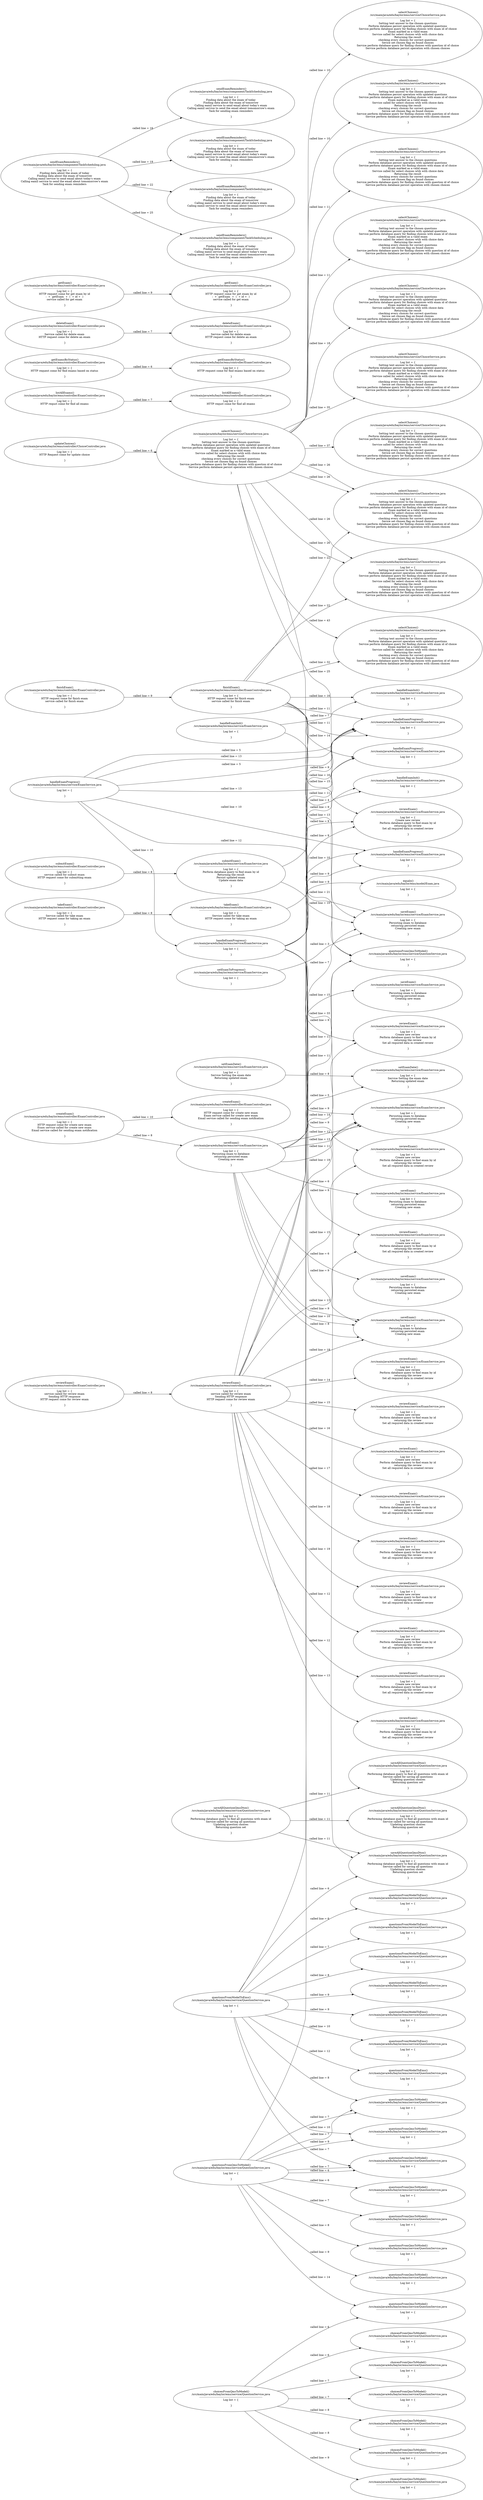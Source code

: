 digraph cil_rad {
rankdir = LR;
node [shape=oval];
  -1522508976 -> -1883702221[label =" called line = 6"];
  -1522508976 [ label = " updateChoices()
/src/main/java/edu/baylor/ems/controller/ChoiceController.java
 ---------------------------------------------------------------------------- 
 Log list = { 
HTTP Request come for update choice

 }" ];
-1883702221 [ label = " updateChoices()
/src/main/java/edu/baylor/ems/controller/ChoiceController.java
 ---------------------------------------------------------------------------- 
 Log list = { 
HTTP Request come for update choice

 }" ];
  -765435269 -> 313458668[label =" called line = 11"];
  -765435269 [ label = " finishExam()
/src/main/java/edu/baylor/ems/service/ExamService.java
 ---------------------------------------------------------------------------- 
 Log list = { 
Returning the result
Performing persist operation on updated exam
Updating the exam as correct
Perform database query to find exam by id
Updating the data of found exam
Setting exam status as done
Checking the validity of exam questions

 }" ];
313458668 [ label = " finishExam()
/src/main/java/edu/baylor/ems/service/ExamService.java
 ---------------------------------------------------------------------------- 
 Log list = { 
Returning the result
Performing persist operation on updated exam
Updating the exam as correct
Perform database query to find exam by id
Updating the data of found exam
Setting exam status as done
Checking the validity of exam questions

 }" ];
  -765435269 -> 313458668[label =" called line = 11"];
  -765435269 [ label = " finishExam()
/src/main/java/edu/baylor/ems/service/ExamService.java
 ---------------------------------------------------------------------------- 
 Log list = { 
Returning the result
Performing persist operation on updated exam
Updating the exam as correct
Perform database query to find exam by id
Updating the data of found exam
Setting exam status as done
Checking the validity of exam questions

 }" ];
313458668 [ label = " finishExam()
/src/main/java/edu/baylor/ems/service/ExamService.java
 ---------------------------------------------------------------------------- 
 Log list = { 
Returning the result
Performing persist operation on updated exam
Updating the exam as correct
Perform database query to find exam by id
Updating the data of found exam
Setting exam status as done
Checking the validity of exam questions

 }" ];
  -765435269 -> 112057022[label =" called line = 13"];
  -765435269 [ label = " finishExam()
/src/main/java/edu/baylor/ems/service/ExamService.java
 ---------------------------------------------------------------------------- 
 Log list = { 
Returning the result
Performing persist operation on updated exam
Updating the exam as correct
Perform database query to find exam by id
Updating the data of found exam
Setting exam status as done
Checking the validity of exam questions

 }" ];
112057022 [ label = " finishExam()
/src/main/java/edu/baylor/ems/service/ExamService.java
 ---------------------------------------------------------------------------- 
 Log list = { 
Returning the result
Performing persist operation on updated exam
Updating the exam as correct
Perform database query to find exam by id
Updating the data of found exam
Setting exam status as done
Checking the validity of exam questions

 }" ];
  -765435269 -> 2024423398[label =" called line = 14"];
  -765435269 [ label = " finishExam()
/src/main/java/edu/baylor/ems/service/ExamService.java
 ---------------------------------------------------------------------------- 
 Log list = { 
Returning the result
Performing persist operation on updated exam
Updating the exam as correct
Perform database query to find exam by id
Updating the data of found exam
Setting exam status as done
Checking the validity of exam questions

 }" ];
2024423398 [ label = " finishExam()
/src/main/java/edu/baylor/ems/service/ExamService.java
 ---------------------------------------------------------------------------- 
 Log list = { 
Returning the result
Performing persist operation on updated exam
Updating the exam as correct
Perform database query to find exam by id
Updating the data of found exam
Setting exam status as done
Checking the validity of exam questions

 }" ];
  -765435269 -> -1266120806[label =" called line = 15"];
  -765435269 [ label = " finishExam()
/src/main/java/edu/baylor/ems/service/ExamService.java
 ---------------------------------------------------------------------------- 
 Log list = { 
Returning the result
Performing persist operation on updated exam
Updating the exam as correct
Perform database query to find exam by id
Updating the data of found exam
Setting exam status as done
Checking the validity of exam questions

 }" ];
-1266120806 [ label = " finishExam()
/src/main/java/edu/baylor/ems/service/ExamService.java
 ---------------------------------------------------------------------------- 
 Log list = { 
Returning the result
Performing persist operation on updated exam
Updating the exam as correct
Perform database query to find exam by id
Updating the data of found exam
Setting exam status as done
Checking the validity of exam questions

 }" ];
  -765435269 -> -1146395165[label =" called line = 16"];
  -765435269 [ label = " finishExam()
/src/main/java/edu/baylor/ems/service/ExamService.java
 ---------------------------------------------------------------------------- 
 Log list = { 
Returning the result
Performing persist operation on updated exam
Updating the exam as correct
Perform database query to find exam by id
Updating the data of found exam
Setting exam status as done
Checking the validity of exam questions

 }" ];
-1146395165 [ label = " finishExam()
/src/main/java/edu/baylor/ems/service/ExamService.java
 ---------------------------------------------------------------------------- 
 Log list = { 
Returning the result
Performing persist operation on updated exam
Updating the exam as correct
Perform database query to find exam by id
Updating the data of found exam
Setting exam status as done
Checking the validity of exam questions

 }" ];
  -765435269 -> -1729524249[label =" called line = 22"];
  -765435269 [ label = " finishExam()
/src/main/java/edu/baylor/ems/service/ExamService.java
 ---------------------------------------------------------------------------- 
 Log list = { 
Returning the result
Performing persist operation on updated exam
Updating the exam as correct
Perform database query to find exam by id
Updating the data of found exam
Setting exam status as done
Checking the validity of exam questions

 }" ];
-1729524249 [ label = " finishExam()
/src/main/java/edu/baylor/ems/service/ExamService.java
 ---------------------------------------------------------------------------- 
 Log list = { 
Returning the result
Performing persist operation on updated exam
Updating the exam as correct
Perform database query to find exam by id
Updating the data of found exam
Setting exam status as done
Checking the validity of exam questions

 }" ];
  -765435269 -> 1543926999[label =" called line = 22"];
  -765435269 [ label = " finishExam()
/src/main/java/edu/baylor/ems/service/ExamService.java
 ---------------------------------------------------------------------------- 
 Log list = { 
Returning the result
Performing persist operation on updated exam
Updating the exam as correct
Perform database query to find exam by id
Updating the data of found exam
Setting exam status as done
Checking the validity of exam questions

 }" ];
1543926999 [ label = " finishExam()
/src/main/java/edu/baylor/ems/service/ExamService.java
 ---------------------------------------------------------------------------- 
 Log list = { 
Returning the result
Performing persist operation on updated exam
Updating the exam as correct
Perform database query to find exam by id
Updating the data of found exam
Setting exam status as done
Checking the validity of exam questions

 }" ];
  -765435269 -> -1648058276[label =" called line = 21"];
  -765435269 [ label = " finishExam()
/src/main/java/edu/baylor/ems/service/ExamService.java
 ---------------------------------------------------------------------------- 
 Log list = { 
Returning the result
Performing persist operation on updated exam
Updating the exam as correct
Perform database query to find exam by id
Updating the data of found exam
Setting exam status as done
Checking the validity of exam questions

 }" ];
-1648058276 [ label = " finishExam()
/src/main/java/edu/baylor/ems/service/ExamService.java
 ---------------------------------------------------------------------------- 
 Log list = { 
Returning the result
Performing persist operation on updated exam
Updating the exam as correct
Perform database query to find exam by id
Updating the data of found exam
Setting exam status as done
Checking the validity of exam questions

 }" ];
  -765435269 -> 39354690[label =" called line = 32"];
  -765435269 [ label = " finishExam()
/src/main/java/edu/baylor/ems/service/ExamService.java
 ---------------------------------------------------------------------------- 
 Log list = { 
Returning the result
Performing persist operation on updated exam
Updating the exam as correct
Perform database query to find exam by id
Updating the data of found exam
Setting exam status as done
Checking the validity of exam questions

 }" ];
39354690 [ label = " finishExam()
/src/main/java/edu/baylor/ems/service/ExamService.java
 ---------------------------------------------------------------------------- 
 Log list = { 
Returning the result
Performing persist operation on updated exam
Updating the exam as correct
Perform database query to find exam by id
Updating the data of found exam
Setting exam status as done
Checking the validity of exam questions

 }" ];
  -1282261070 -> 2059247168[label =" called line = 8"];
  -1282261070 [ label = " submitExam()
/src/main/java/edu/baylor/ems/controller/ExamController.java
 ---------------------------------------------------------------------------- 
 Log list = { 
service called for submit exam
HTTP request come for submitting exam

 }" ];
2059247168 [ label = " submitExam()
/src/main/java/edu/baylor/ems/controller/ExamController.java
 ---------------------------------------------------------------------------- 
 Log list = { 
service called for submit exam
HTTP request come for submitting exam

 }" ];
  -196491157 -> -568223020[label =" called line = 7"];
  -196491157 [ label = " listAllExams()
/src/main/java/edu/baylor/ems/controller/ExamController.java
 ---------------------------------------------------------------------------- 
 Log list = { 
HTTP requst come for find all exams

 }" ];
-568223020 [ label = " listAllExams()
/src/main/java/edu/baylor/ems/controller/ExamController.java
 ---------------------------------------------------------------------------- 
 Log list = { 
HTTP requst come for find all exams

 }" ];
  385086562 -> 238643422[label =" called line = 6"];
  385086562 [ label = " getExamsByStatus()
/src/main/java/edu/baylor/ems/controller/ExamController.java
 ---------------------------------------------------------------------------- 
 Log list = { 
HTTP request come for find exams based on status

 }" ];
238643422 [ label = " getExamsByStatus()
/src/main/java/edu/baylor/ems/controller/ExamController.java
 ---------------------------------------------------------------------------- 
 Log list = { 
HTTP request come for find exams based on status

 }" ];
  -548907548 -> 112057022[label =" called line = 3"];
  -548907548 [ label = " setExamToProgress()
/src/main/java/edu/baylor/ems/service/ExamService.java
 ---------------------------------------------------------------------------- 
 Log list = { 

 }" ];
112057022 [ label = " setExamToProgress()
/src/main/java/edu/baylor/ems/service/ExamService.java
 ---------------------------------------------------------------------------- 
 Log list = { 

 }" ];
  -757071274 -> -375616858[label =" called line = 6"];
  -757071274 [ label = " choicesFromQmsToModel()
/src/main/java/edu/baylor/ems/service/QuestionService.java
 ---------------------------------------------------------------------------- 
 Log list = { 

 }" ];
-375616858 [ label = " choicesFromQmsToModel()
/src/main/java/edu/baylor/ems/service/QuestionService.java
 ---------------------------------------------------------------------------- 
 Log list = { 

 }" ];
  -757071274 -> 154145509[label =" called line = 6"];
  -757071274 [ label = " choicesFromQmsToModel()
/src/main/java/edu/baylor/ems/service/QuestionService.java
 ---------------------------------------------------------------------------- 
 Log list = { 

 }" ];
154145509 [ label = " choicesFromQmsToModel()
/src/main/java/edu/baylor/ems/service/QuestionService.java
 ---------------------------------------------------------------------------- 
 Log list = { 

 }" ];
  -757071274 -> -173492811[label =" called line = 7"];
  -757071274 [ label = " choicesFromQmsToModel()
/src/main/java/edu/baylor/ems/service/QuestionService.java
 ---------------------------------------------------------------------------- 
 Log list = { 

 }" ];
-173492811 [ label = " choicesFromQmsToModel()
/src/main/java/edu/baylor/ems/service/QuestionService.java
 ---------------------------------------------------------------------------- 
 Log list = { 

 }" ];
  -757071274 -> -777866300[label =" called line = 7"];
  -757071274 [ label = " choicesFromQmsToModel()
/src/main/java/edu/baylor/ems/service/QuestionService.java
 ---------------------------------------------------------------------------- 
 Log list = { 

 }" ];
-777866300 [ label = " choicesFromQmsToModel()
/src/main/java/edu/baylor/ems/service/QuestionService.java
 ---------------------------------------------------------------------------- 
 Log list = { 

 }" ];
  -757071274 -> -380570899[label =" called line = 8"];
  -757071274 [ label = " choicesFromQmsToModel()
/src/main/java/edu/baylor/ems/service/QuestionService.java
 ---------------------------------------------------------------------------- 
 Log list = { 

 }" ];
-380570899 [ label = " choicesFromQmsToModel()
/src/main/java/edu/baylor/ems/service/QuestionService.java
 ---------------------------------------------------------------------------- 
 Log list = { 

 }" ];
  -757071274 -> 1914921900[label =" called line = 8"];
  -757071274 [ label = " choicesFromQmsToModel()
/src/main/java/edu/baylor/ems/service/QuestionService.java
 ---------------------------------------------------------------------------- 
 Log list = { 

 }" ];
1914921900 [ label = " choicesFromQmsToModel()
/src/main/java/edu/baylor/ems/service/QuestionService.java
 ---------------------------------------------------------------------------- 
 Log list = { 

 }" ];
  -757071274 -> 1085585648[label =" called line = 9"];
  -757071274 [ label = " choicesFromQmsToModel()
/src/main/java/edu/baylor/ems/service/QuestionService.java
 ---------------------------------------------------------------------------- 
 Log list = { 

 }" ];
1085585648 [ label = " choicesFromQmsToModel()
/src/main/java/edu/baylor/ems/service/QuestionService.java
 ---------------------------------------------------------------------------- 
 Log list = { 

 }" ];
  935906053 -> -17553005[label =" called line = 7"];
  935906053 [ label = " deleteExam()
/src/main/java/edu/baylor/ems/controller/ExamController.java
 ---------------------------------------------------------------------------- 
 Log list = { 
Service called for delete exam
HTTP request come for delete an exam

 }" ];
-17553005 [ label = " deleteExam()
/src/main/java/edu/baylor/ems/controller/ExamController.java
 ---------------------------------------------------------------------------- 
 Log list = { 
Service called for delete exam
HTTP request come for delete an exam

 }" ];
  1207751983 -> 200636849[label =" called line = 10"];
  1207751983 [ label = " takeExam()
/src/main/java/edu/baylor/ems/service/ExamService.java
 ---------------------------------------------------------------------------- 
 Log list = { 
Checking exam validity
Perform database query to find exam by id
Updating exam status
Returning the result

 }" ];
200636849 [ label = " takeExam()
/src/main/java/edu/baylor/ems/service/ExamService.java
 ---------------------------------------------------------------------------- 
 Log list = { 
Checking exam validity
Perform database query to find exam by id
Updating exam status
Returning the result

 }" ];
  188023789 -> -765435269[label =" called line = 9"];
  188023789 [ label = " finishExam()
/src/main/java/edu/baylor/ems/controller/ExamController.java
 ---------------------------------------------------------------------------- 
 Log list = { 
HTTP request come for finish exam
service called for finish exam

 }" ];
-765435269 [ label = " finishExam()
/src/main/java/edu/baylor/ems/controller/ExamController.java
 ---------------------------------------------------------------------------- 
 Log list = { 
HTTP request come for finish exam
service called for finish exam

 }" ];
  -616700480 -> -2032743373[label =" called line = 6"];
  -616700480 [ label = " questionsFromModelToEms()
/src/main/java/edu/baylor/ems/service/QuestionService.java
 ---------------------------------------------------------------------------- 
 Log list = { 

 }" ];
-2032743373 [ label = " questionsFromModelToEms()
/src/main/java/edu/baylor/ems/service/QuestionService.java
 ---------------------------------------------------------------------------- 
 Log list = { 

 }" ];
  -616700480 -> -1188653246[label =" called line = 6"];
  -616700480 [ label = " questionsFromModelToEms()
/src/main/java/edu/baylor/ems/service/QuestionService.java
 ---------------------------------------------------------------------------- 
 Log list = { 

 }" ];
-1188653246 [ label = " questionsFromModelToEms()
/src/main/java/edu/baylor/ems/service/QuestionService.java
 ---------------------------------------------------------------------------- 
 Log list = { 

 }" ];
  -616700480 -> 553715002[label =" called line = 7"];
  -616700480 [ label = " questionsFromModelToEms()
/src/main/java/edu/baylor/ems/service/QuestionService.java
 ---------------------------------------------------------------------------- 
 Log list = { 

 }" ];
553715002 [ label = " questionsFromModelToEms()
/src/main/java/edu/baylor/ems/service/QuestionService.java
 ---------------------------------------------------------------------------- 
 Log list = { 

 }" ];
  -616700480 -> -24492855[label =" called line = 7"];
  -616700480 [ label = " questionsFromModelToEms()
/src/main/java/edu/baylor/ems/service/QuestionService.java
 ---------------------------------------------------------------------------- 
 Log list = { 

 }" ];
-24492855 [ label = " questionsFromModelToEms()
/src/main/java/edu/baylor/ems/service/QuestionService.java
 ---------------------------------------------------------------------------- 
 Log list = { 

 }" ];
  -616700480 -> 582324933[label =" called line = 8"];
  -616700480 [ label = " questionsFromModelToEms()
/src/main/java/edu/baylor/ems/service/QuestionService.java
 ---------------------------------------------------------------------------- 
 Log list = { 

 }" ];
582324933 [ label = " questionsFromModelToEms()
/src/main/java/edu/baylor/ems/service/QuestionService.java
 ---------------------------------------------------------------------------- 
 Log list = { 

 }" ];
  -616700480 -> 4117076[label =" called line = 8"];
  -616700480 [ label = " questionsFromModelToEms()
/src/main/java/edu/baylor/ems/service/QuestionService.java
 ---------------------------------------------------------------------------- 
 Log list = { 

 }" ];
4117076 [ label = " questionsFromModelToEms()
/src/main/java/edu/baylor/ems/service/QuestionService.java
 ---------------------------------------------------------------------------- 
 Log list = { 

 }" ];
  -616700480 -> -254489422[label =" called line = 9"];
  -616700480 [ label = " questionsFromModelToEms()
/src/main/java/edu/baylor/ems/service/QuestionService.java
 ---------------------------------------------------------------------------- 
 Log list = { 

 }" ];
-254489422 [ label = " questionsFromModelToEms()
/src/main/java/edu/baylor/ems/service/QuestionService.java
 ---------------------------------------------------------------------------- 
 Log list = { 

 }" ];
  -616700480 -> 2030617975[label =" called line = 9"];
  -616700480 [ label = " questionsFromModelToEms()
/src/main/java/edu/baylor/ems/service/QuestionService.java
 ---------------------------------------------------------------------------- 
 Log list = { 

 }" ];
2030617975 [ label = " questionsFromModelToEms()
/src/main/java/edu/baylor/ems/service/QuestionService.java
 ---------------------------------------------------------------------------- 
 Log list = { 

 }" ];
  -616700480 -> 1142628696[label =" called line = 10"];
  -616700480 [ label = " questionsFromModelToEms()
/src/main/java/edu/baylor/ems/service/QuestionService.java
 ---------------------------------------------------------------------------- 
 Log list = { 

 }" ];
1142628696 [ label = " questionsFromModelToEms()
/src/main/java/edu/baylor/ems/service/QuestionService.java
 ---------------------------------------------------------------------------- 
 Log list = { 

 }" ];
  -616700480 -> -1645546777[label =" called line = 10"];
  -616700480 [ label = " questionsFromModelToEms()
/src/main/java/edu/baylor/ems/service/QuestionService.java
 ---------------------------------------------------------------------------- 
 Log list = { 

 }" ];
-1645546777 [ label = " questionsFromModelToEms()
/src/main/java/edu/baylor/ems/service/QuestionService.java
 ---------------------------------------------------------------------------- 
 Log list = { 

 }" ];
  -616700480 -> -1648058276[label =" called line = 11"];
  -616700480 [ label = " questionsFromModelToEms()
/src/main/java/edu/baylor/ems/service/QuestionService.java
 ---------------------------------------------------------------------------- 
 Log list = { 

 }" ];
-1648058276 [ label = " questionsFromModelToEms()
/src/main/java/edu/baylor/ems/service/QuestionService.java
 ---------------------------------------------------------------------------- 
 Log list = { 

 }" ];
  -616700480 -> 75468303[label =" called line = 12"];
  -616700480 [ label = " questionsFromModelToEms()
/src/main/java/edu/baylor/ems/service/QuestionService.java
 ---------------------------------------------------------------------------- 
 Log list = { 

 }" ];
75468303 [ label = " questionsFromModelToEms()
/src/main/java/edu/baylor/ems/service/QuestionService.java
 ---------------------------------------------------------------------------- 
 Log list = { 

 }" ];
  2059247168 -> 112057022[label =" called line = 10"];
  2059247168 [ label = " submitExam()
/src/main/java/edu/baylor/ems/service/ExamService.java
 ---------------------------------------------------------------------------- 
 Log list = { 
Perform database query to find exam by id
Returning the result
Persist updated exam
Update exam data

 }" ];
112057022 [ label = " submitExam()
/src/main/java/edu/baylor/ems/service/ExamService.java
 ---------------------------------------------------------------------------- 
 Log list = { 
Perform database query to find exam by id
Returning the result
Persist updated exam
Update exam data

 }" ];
  2059247168 -> 2024423398[label =" called line = 11"];
  2059247168 [ label = " submitExam()
/src/main/java/edu/baylor/ems/service/ExamService.java
 ---------------------------------------------------------------------------- 
 Log list = { 
Perform database query to find exam by id
Returning the result
Persist updated exam
Update exam data

 }" ];
2024423398 [ label = " submitExam()
/src/main/java/edu/baylor/ems/service/ExamService.java
 ---------------------------------------------------------------------------- 
 Log list = { 
Perform database query to find exam by id
Returning the result
Persist updated exam
Update exam data

 }" ];
  -1969497703 -> -1266120806[label =" called line = 9"];
  -1969497703 [ label = " equals()
/src/main/java/edu/baylor/ems/model/Exam.java
 ---------------------------------------------------------------------------- 
 Log list = { 

 }" ];
-1266120806 [ label = " equals()
/src/main/java/edu/baylor/ems/model/Exam.java
 ---------------------------------------------------------------------------- 
 Log list = { 

 }" ];
  -1969497703 -> 1384296163[label =" called line = 9"];
  -1969497703 [ label = " equals()
/src/main/java/edu/baylor/ems/model/Exam.java
 ---------------------------------------------------------------------------- 
 Log list = { 

 }" ];
1384296163 [ label = " equals()
/src/main/java/edu/baylor/ems/model/Exam.java
 ---------------------------------------------------------------------------- 
 Log list = { 

 }" ];
  -1969497703 -> -419330376[label =" called line = 9"];
  -1969497703 [ label = " equals()
/src/main/java/edu/baylor/ems/model/Exam.java
 ---------------------------------------------------------------------------- 
 Log list = { 

 }" ];
-419330376 [ label = " equals()
/src/main/java/edu/baylor/ems/model/Exam.java
 ---------------------------------------------------------------------------- 
 Log list = { 

 }" ];
  -1969497703 -> -359405228[label =" called line = 9"];
  -1969497703 [ label = " equals()
/src/main/java/edu/baylor/ems/model/Exam.java
 ---------------------------------------------------------------------------- 
 Log list = { 

 }" ];
-359405228 [ label = " equals()
/src/main/java/edu/baylor/ems/model/Exam.java
 ---------------------------------------------------------------------------- 
 Log list = { 

 }" ];
  -1969497703 -> 313458668[label =" called line = 9"];
  -1969497703 [ label = " equals()
/src/main/java/edu/baylor/ems/model/Exam.java
 ---------------------------------------------------------------------------- 
 Log list = { 

 }" ];
313458668 [ label = " equals()
/src/main/java/edu/baylor/ems/model/Exam.java
 ---------------------------------------------------------------------------- 
 Log list = { 

 }" ];
  -1969497703 -> 200636849[label =" called line = 9"];
  -1969497703 [ label = " equals()
/src/main/java/edu/baylor/ems/model/Exam.java
 ---------------------------------------------------------------------------- 
 Log list = { 

 }" ];
200636849 [ label = " equals()
/src/main/java/edu/baylor/ems/model/Exam.java
 ---------------------------------------------------------------------------- 
 Log list = { 

 }" ];
  -1969497703 -> -1509637939[label =" called line = 9"];
  -1969497703 [ label = " equals()
/src/main/java/edu/baylor/ems/model/Exam.java
 ---------------------------------------------------------------------------- 
 Log list = { 

 }" ];
-1509637939 [ label = " equals()
/src/main/java/edu/baylor/ems/model/Exam.java
 ---------------------------------------------------------------------------- 
 Log list = { 

 }" ];
  -1969497703 -> -585282706[label =" called line = 9"];
  -1969497703 [ label = " equals()
/src/main/java/edu/baylor/ems/model/Exam.java
 ---------------------------------------------------------------------------- 
 Log list = { 

 }" ];
-585282706 [ label = " equals()
/src/main/java/edu/baylor/ems/model/Exam.java
 ---------------------------------------------------------------------------- 
 Log list = { 

 }" ];
  -1969497703 -> -79549514[label =" called line = 9"];
  -1969497703 [ label = " equals()
/src/main/java/edu/baylor/ems/model/Exam.java
 ---------------------------------------------------------------------------- 
 Log list = { 

 }" ];
-79549514 [ label = " equals()
/src/main/java/edu/baylor/ems/model/Exam.java
 ---------------------------------------------------------------------------- 
 Log list = { 

 }" ];
  -1969497703 -> 585805063[label =" called line = 9"];
  -1969497703 [ label = " equals()
/src/main/java/edu/baylor/ems/model/Exam.java
 ---------------------------------------------------------------------------- 
 Log list = { 

 }" ];
585805063 [ label = " equals()
/src/main/java/edu/baylor/ems/model/Exam.java
 ---------------------------------------------------------------------------- 
 Log list = { 

 }" ];
  -1590415810 -> -1950487596[label =" called line = 9"];
  -1590415810 [ label = " getExam()
/src/main/java/edu/baylor/ems/controller/ExamController.java
 ---------------------------------------------------------------------------- 
 Log list = { 
HTTP request come for get exam by id
:  +  getExam  +  (  + id +  )
service called for get exam

 }" ];
-1950487596 [ label = " getExam()
/src/main/java/edu/baylor/ems/controller/ExamController.java
 ---------------------------------------------------------------------------- 
 Log list = { 
HTTP request come for get exam by id
:  +  getExam  +  (  + id +  )
service called for get exam

 }" ];
  -392567424 -> -1266120806[label =" called line = 9"];
  -392567424 [ label = " reviewExam()
/src/main/java/edu/baylor/ems/service/ExamService.java
 ---------------------------------------------------------------------------- 
 Log list = { 
Create new review
Perform database query to find exam by id
returning the review
Set all required data in created review

 }" ];
-1266120806 [ label = " reviewExam()
/src/main/java/edu/baylor/ems/service/ExamService.java
 ---------------------------------------------------------------------------- 
 Log list = { 
Create new review
Perform database query to find exam by id
returning the review
Set all required data in created review

 }" ];
  -392567424 -> -1650194236[label =" called line = 12"];
  -392567424 [ label = " reviewExam()
/src/main/java/edu/baylor/ems/service/ExamService.java
 ---------------------------------------------------------------------------- 
 Log list = { 
Create new review
Perform database query to find exam by id
returning the review
Set all required data in created review

 }" ];
-1650194236 [ label = " reviewExam()
/src/main/java/edu/baylor/ems/service/ExamService.java
 ---------------------------------------------------------------------------- 
 Log list = { 
Create new review
Perform database query to find exam by id
returning the review
Set all required data in created review

 }" ];
  -392567424 -> -1709072092[label =" called line = 12"];
  -392567424 [ label = " reviewExam()
/src/main/java/edu/baylor/ems/service/ExamService.java
 ---------------------------------------------------------------------------- 
 Log list = { 
Create new review
Perform database query to find exam by id
returning the review
Set all required data in created review

 }" ];
-1709072092 [ label = " reviewExam()
/src/main/java/edu/baylor/ems/service/ExamService.java
 ---------------------------------------------------------------------------- 
 Log list = { 
Create new review
Perform database query to find exam by id
returning the review
Set all required data in created review

 }" ];
  -392567424 -> 1384296163[label =" called line = 13"];
  -392567424 [ label = " reviewExam()
/src/main/java/edu/baylor/ems/service/ExamService.java
 ---------------------------------------------------------------------------- 
 Log list = { 
Create new review
Perform database query to find exam by id
returning the review
Set all required data in created review

 }" ];
1384296163 [ label = " reviewExam()
/src/main/java/edu/baylor/ems/service/ExamService.java
 ---------------------------------------------------------------------------- 
 Log list = { 
Create new review
Perform database query to find exam by id
returning the review
Set all required data in created review

 }" ];
  -392567424 -> -236363867[label =" called line = 13"];
  -392567424 [ label = " reviewExam()
/src/main/java/edu/baylor/ems/service/ExamService.java
 ---------------------------------------------------------------------------- 
 Log list = { 
Create new review
Perform database query to find exam by id
returning the review
Set all required data in created review

 }" ];
-236363867 [ label = " reviewExam()
/src/main/java/edu/baylor/ems/service/ExamService.java
 ---------------------------------------------------------------------------- 
 Log list = { 
Create new review
Perform database query to find exam by id
returning the review
Set all required data in created review

 }" ];
  -392567424 -> -1509637939[label =" called line = 14"];
  -392567424 [ label = " reviewExam()
/src/main/java/edu/baylor/ems/service/ExamService.java
 ---------------------------------------------------------------------------- 
 Log list = { 
Create new review
Perform database query to find exam by id
returning the review
Set all required data in created review

 }" ];
-1509637939 [ label = " reviewExam()
/src/main/java/edu/baylor/ems/service/ExamService.java
 ---------------------------------------------------------------------------- 
 Log list = { 
Create new review
Perform database query to find exam by id
returning the review
Set all required data in created review

 }" ];
  -392567424 -> 1486124013[label =" called line = 14"];
  -392567424 [ label = " reviewExam()
/src/main/java/edu/baylor/ems/service/ExamService.java
 ---------------------------------------------------------------------------- 
 Log list = { 
Create new review
Perform database query to find exam by id
returning the review
Set all required data in created review

 }" ];
1486124013 [ label = " reviewExam()
/src/main/java/edu/baylor/ems/service/ExamService.java
 ---------------------------------------------------------------------------- 
 Log list = { 
Create new review
Perform database query to find exam by id
returning the review
Set all required data in created review

 }" ];
  -392567424 -> -585282706[label =" called line = 15"];
  -392567424 [ label = " reviewExam()
/src/main/java/edu/baylor/ems/service/ExamService.java
 ---------------------------------------------------------------------------- 
 Log list = { 
Create new review
Perform database query to find exam by id
returning the review
Set all required data in created review

 }" ];
-585282706 [ label = " reviewExam()
/src/main/java/edu/baylor/ems/service/ExamService.java
 ---------------------------------------------------------------------------- 
 Log list = { 
Create new review
Perform database query to find exam by id
returning the review
Set all required data in created review

 }" ];
  -392567424 -> -1366727154[label =" called line = 15"];
  -392567424 [ label = " reviewExam()
/src/main/java/edu/baylor/ems/service/ExamService.java
 ---------------------------------------------------------------------------- 
 Log list = { 
Create new review
Perform database query to find exam by id
returning the review
Set all required data in created review

 }" ];
-1366727154 [ label = " reviewExam()
/src/main/java/edu/baylor/ems/service/ExamService.java
 ---------------------------------------------------------------------------- 
 Log list = { 
Create new review
Perform database query to find exam by id
returning the review
Set all required data in created review

 }" ];
  -392567424 -> 313458668[label =" called line = 16"];
  -392567424 [ label = " reviewExam()
/src/main/java/edu/baylor/ems/service/ExamService.java
 ---------------------------------------------------------------------------- 
 Log list = { 
Create new review
Perform database query to find exam by id
returning the review
Set all required data in created review

 }" ];
313458668 [ label = " reviewExam()
/src/main/java/edu/baylor/ems/service/ExamService.java
 ---------------------------------------------------------------------------- 
 Log list = { 
Create new review
Perform database query to find exam by id
returning the review
Set all required data in created review

 }" ];
  -392567424 -> -1307201362[label =" called line = 16"];
  -392567424 [ label = " reviewExam()
/src/main/java/edu/baylor/ems/service/ExamService.java
 ---------------------------------------------------------------------------- 
 Log list = { 
Create new review
Perform database query to find exam by id
returning the review
Set all required data in created review

 }" ];
-1307201362 [ label = " reviewExam()
/src/main/java/edu/baylor/ems/service/ExamService.java
 ---------------------------------------------------------------------------- 
 Log list = { 
Create new review
Perform database query to find exam by id
returning the review
Set all required data in created review

 }" ];
  -392567424 -> 1734676432[label =" called line = 17"];
  -392567424 [ label = " reviewExam()
/src/main/java/edu/baylor/ems/service/ExamService.java
 ---------------------------------------------------------------------------- 
 Log list = { 
Create new review
Perform database query to find exam by id
returning the review
Set all required data in created review

 }" ];
1734676432 [ label = " reviewExam()
/src/main/java/edu/baylor/ems/service/ExamService.java
 ---------------------------------------------------------------------------- 
 Log list = { 
Create new review
Perform database query to find exam by id
returning the review
Set all required data in created review

 }" ];
  -392567424 -> -79549514[label =" called line = 18"];
  -392567424 [ label = " reviewExam()
/src/main/java/edu/baylor/ems/service/ExamService.java
 ---------------------------------------------------------------------------- 
 Log list = { 
Create new review
Perform database query to find exam by id
returning the review
Set all required data in created review

 }" ];
-79549514 [ label = " reviewExam()
/src/main/java/edu/baylor/ems/service/ExamService.java
 ---------------------------------------------------------------------------- 
 Log list = { 
Create new review
Perform database query to find exam by id
returning the review
Set all required data in created review

 }" ];
  -392567424 -> 846238712[label =" called line = 18"];
  -392567424 [ label = " reviewExam()
/src/main/java/edu/baylor/ems/service/ExamService.java
 ---------------------------------------------------------------------------- 
 Log list = { 
Create new review
Perform database query to find exam by id
returning the review
Set all required data in created review

 }" ];
846238712 [ label = " reviewExam()
/src/main/java/edu/baylor/ems/service/ExamService.java
 ---------------------------------------------------------------------------- 
 Log list = { 
Create new review
Perform database query to find exam by id
returning the review
Set all required data in created review

 }" ];
  -392567424 -> 585805063[label =" called line = 19"];
  -392567424 [ label = " reviewExam()
/src/main/java/edu/baylor/ems/service/ExamService.java
 ---------------------------------------------------------------------------- 
 Log list = { 
Create new review
Perform database query to find exam by id
returning the review
Set all required data in created review

 }" ];
585805063 [ label = " reviewExam()
/src/main/java/edu/baylor/ems/service/ExamService.java
 ---------------------------------------------------------------------------- 
 Log list = { 
Create new review
Perform database query to find exam by id
returning the review
Set all required data in created review

 }" ];
  -392567424 -> -2090323575[label =" called line = 19"];
  -392567424 [ label = " reviewExam()
/src/main/java/edu/baylor/ems/service/ExamService.java
 ---------------------------------------------------------------------------- 
 Log list = { 
Create new review
Perform database query to find exam by id
returning the review
Set all required data in created review

 }" ];
-2090323575 [ label = " reviewExam()
/src/main/java/edu/baylor/ems/service/ExamService.java
 ---------------------------------------------------------------------------- 
 Log list = { 
Create new review
Perform database query to find exam by id
returning the review
Set all required data in created review

 }" ];
  -395032227 -> 313458668[label =" called line = 5"];
  -395032227 [ label = " handleExamProgress()
/src/main/java/edu/baylor/ems/service/ExamService.java
 ---------------------------------------------------------------------------- 
 Log list = { 

 }" ];
313458668 [ label = " handleExamProgress()
/src/main/java/edu/baylor/ems/service/ExamService.java
 ---------------------------------------------------------------------------- 
 Log list = { 

 }" ];
  -395032227 -> 313458668[label =" called line = 5"];
  -395032227 [ label = " handleExamProgress()
/src/main/java/edu/baylor/ems/service/ExamService.java
 ---------------------------------------------------------------------------- 
 Log list = { 

 }" ];
313458668 [ label = " handleExamProgress()
/src/main/java/edu/baylor/ems/service/ExamService.java
 ---------------------------------------------------------------------------- 
 Log list = { 

 }" ];
  -395032227 -> 200636849[label =" called line = 10"];
  -395032227 [ label = " handleExamProgress()
/src/main/java/edu/baylor/ems/service/ExamService.java
 ---------------------------------------------------------------------------- 
 Log list = { 

 }" ];
200636849 [ label = " handleExamProgress()
/src/main/java/edu/baylor/ems/service/ExamService.java
 ---------------------------------------------------------------------------- 
 Log list = { 

 }" ];
  -395032227 -> -1969497703[label =" called line = 10"];
  -395032227 [ label = " handleExamProgress()
/src/main/java/edu/baylor/ems/service/ExamService.java
 ---------------------------------------------------------------------------- 
 Log list = { 

 }" ];
-1969497703 [ label = " handleExamProgress()
/src/main/java/edu/baylor/ems/service/ExamService.java
 ---------------------------------------------------------------------------- 
 Log list = { 

 }" ];
  -395032227 -> 112057022[label =" called line = 12"];
  -395032227 [ label = " handleExamProgress()
/src/main/java/edu/baylor/ems/service/ExamService.java
 ---------------------------------------------------------------------------- 
 Log list = { 

 }" ];
112057022 [ label = " handleExamProgress()
/src/main/java/edu/baylor/ems/service/ExamService.java
 ---------------------------------------------------------------------------- 
 Log list = { 

 }" ];
  -395032227 -> 313458668[label =" called line = 13"];
  -395032227 [ label = " handleExamProgress()
/src/main/java/edu/baylor/ems/service/ExamService.java
 ---------------------------------------------------------------------------- 
 Log list = { 

 }" ];
313458668 [ label = " handleExamProgress()
/src/main/java/edu/baylor/ems/service/ExamService.java
 ---------------------------------------------------------------------------- 
 Log list = { 

 }" ];
  -395032227 -> 2024423398[label =" called line = 13"];
  -395032227 [ label = " handleExamProgress()
/src/main/java/edu/baylor/ems/service/ExamService.java
 ---------------------------------------------------------------------------- 
 Log list = { 

 }" ];
2024423398 [ label = " handleExamProgress()
/src/main/java/edu/baylor/ems/service/ExamService.java
 ---------------------------------------------------------------------------- 
 Log list = { 

 }" ];
  1007627041 -> 1207751983[label =" called line = 8"];
  1007627041 [ label = " takeExam()
/src/main/java/edu/baylor/ems/controller/ExamController.java
 ---------------------------------------------------------------------------- 
 Log list = { 
Service called for take exam
HTTP request come for taking an exam

 }" ];
1207751983 [ label = " takeExam()
/src/main/java/edu/baylor/ems/controller/ExamController.java
 ---------------------------------------------------------------------------- 
 Log list = { 
Service called for take exam
HTTP request come for taking an exam

 }" ];
  -736998083 -> 1668418148[label =" called line = 16"];
  -736998083 [ label = " sendExamReminders()
/src/main/java/edu/baylor/ems/component/TaskScheduling.java
 ---------------------------------------------------------------------------- 
 Log list = { 
Finding data about the exam of today
Finding data about the exam of tomorrow
Calling eamil service to send email about today's exam
Calling eamil service to send the email about tomomorrow's exam
Task for sending exam reminders

 }" ];
1668418148 [ label = " sendExamReminders()
/src/main/java/edu/baylor/ems/component/TaskScheduling.java
 ---------------------------------------------------------------------------- 
 Log list = { 
Finding data about the exam of today
Finding data about the exam of tomorrow
Calling eamil service to send email about today's exam
Calling eamil service to send the email about tomomorrow's exam
Task for sending exam reminders

 }" ];
  -736998083 -> -1758845385[label =" called line = 19"];
  -736998083 [ label = " sendExamReminders()
/src/main/java/edu/baylor/ems/component/TaskScheduling.java
 ---------------------------------------------------------------------------- 
 Log list = { 
Finding data about the exam of today
Finding data about the exam of tomorrow
Calling eamil service to send email about today's exam
Calling eamil service to send the email about tomomorrow's exam
Task for sending exam reminders

 }" ];
-1758845385 [ label = " sendExamReminders()
/src/main/java/edu/baylor/ems/component/TaskScheduling.java
 ---------------------------------------------------------------------------- 
 Log list = { 
Finding data about the exam of today
Finding data about the exam of tomorrow
Calling eamil service to send email about today's exam
Calling eamil service to send the email about tomomorrow's exam
Task for sending exam reminders

 }" ];
  -736998083 -> 1816672885[label =" called line = 22"];
  -736998083 [ label = " sendExamReminders()
/src/main/java/edu/baylor/ems/component/TaskScheduling.java
 ---------------------------------------------------------------------------- 
 Log list = { 
Finding data about the exam of today
Finding data about the exam of tomorrow
Calling eamil service to send email about today's exam
Calling eamil service to send the email about tomomorrow's exam
Task for sending exam reminders

 }" ];
1816672885 [ label = " sendExamReminders()
/src/main/java/edu/baylor/ems/component/TaskScheduling.java
 ---------------------------------------------------------------------------- 
 Log list = { 
Finding data about the exam of today
Finding data about the exam of tomorrow
Calling eamil service to send email about today's exam
Calling eamil service to send the email about tomomorrow's exam
Task for sending exam reminders

 }" ];
  -736998083 -> 62265264[label =" called line = 25"];
  -736998083 [ label = " sendExamReminders()
/src/main/java/edu/baylor/ems/component/TaskScheduling.java
 ---------------------------------------------------------------------------- 
 Log list = { 
Finding data about the exam of today
Finding data about the exam of tomorrow
Calling eamil service to send email about today's exam
Calling eamil service to send the email about tomomorrow's exam
Task for sending exam reminders

 }" ];
62265264 [ label = " sendExamReminders()
/src/main/java/edu/baylor/ems/component/TaskScheduling.java
 ---------------------------------------------------------------------------- 
 Log list = { 
Finding data about the exam of today
Finding data about the exam of tomorrow
Calling eamil service to send email about today's exam
Calling eamil service to send the email about tomomorrow's exam
Task for sending exam reminders

 }" ];
  -1063230058 -> -899657307[label =" called line = 8"];
  -1063230058 [ label = " createExam()
/src/main/java/edu/baylor/ems/controller/ExamController.java
 ---------------------------------------------------------------------------- 
 Log list = { 
HTTP request come for create new exam
Exam service called for create new exam
Email service called for sending exam notification

 }" ];
-899657307 [ label = " createExam()
/src/main/java/edu/baylor/ems/controller/ExamController.java
 ---------------------------------------------------------------------------- 
 Log list = { 
HTTP request come for create new exam
Exam service called for create new exam
Email service called for sending exam notification

 }" ];
  -1063230058 -> -477620057[label =" called line = 10"];
  -1063230058 [ label = " createExam()
/src/main/java/edu/baylor/ems/controller/ExamController.java
 ---------------------------------------------------------------------------- 
 Log list = { 
HTTP request come for create new exam
Exam service called for create new exam
Email service called for sending exam notification

 }" ];
-477620057 [ label = " createExam()
/src/main/java/edu/baylor/ems/controller/ExamController.java
 ---------------------------------------------------------------------------- 
 Log list = { 
HTTP request come for create new exam
Exam service called for create new exam
Email service called for sending exam notification

 }" ];
  -1883702221 -> 1168111002[label =" called line = 10"];
  -1883702221 [ label = " selectChoices()
/src/main/java/edu/baylor/ems/service/ChoiceService.java
 ---------------------------------------------------------------------------- 
 Log list = { 
Setting text answer to the chosen questions
Perform database persist operation with updated questions
Service perform database query for finding choices with exam id of choice
Exam marked as a valid exam
Service called for select choices wtih with choice data
Returning the result
checking every choices for correct questions
Sevice set chosen flag on found choices
Service perform database query for finding choices with question id of choice
Service perform database persist operation with chosen choices

 }" ];
1168111002 [ label = " selectChoices()
/src/main/java/edu/baylor/ems/service/ChoiceService.java
 ---------------------------------------------------------------------------- 
 Log list = { 
Setting text answer to the chosen questions
Perform database persist operation with updated questions
Service perform database query for finding choices with exam id of choice
Exam marked as a valid exam
Service called for select choices wtih with choice data
Returning the result
checking every choices for correct questions
Sevice set chosen flag on found choices
Service perform database query for finding choices with question id of choice
Service perform database persist operation with chosen choices

 }" ];
  -1883702221 -> -1905964072[label =" called line = 10"];
  -1883702221 [ label = " selectChoices()
/src/main/java/edu/baylor/ems/service/ChoiceService.java
 ---------------------------------------------------------------------------- 
 Log list = { 
Setting text answer to the chosen questions
Perform database persist operation with updated questions
Service perform database query for finding choices with exam id of choice
Exam marked as a valid exam
Service called for select choices wtih with choice data
Returning the result
checking every choices for correct questions
Sevice set chosen flag on found choices
Service perform database query for finding choices with question id of choice
Service perform database persist operation with chosen choices

 }" ];
-1905964072 [ label = " selectChoices()
/src/main/java/edu/baylor/ems/service/ChoiceService.java
 ---------------------------------------------------------------------------- 
 Log list = { 
Setting text answer to the chosen questions
Perform database persist operation with updated questions
Service perform database query for finding choices with exam id of choice
Exam marked as a valid exam
Service called for select choices wtih with choice data
Returning the result
checking every choices for correct questions
Sevice set chosen flag on found choices
Service perform database query for finding choices with question id of choice
Service perform database persist operation with chosen choices

 }" ];
  -1883702221 -> -273196075[label =" called line = 11"];
  -1883702221 [ label = " selectChoices()
/src/main/java/edu/baylor/ems/service/ChoiceService.java
 ---------------------------------------------------------------------------- 
 Log list = { 
Setting text answer to the chosen questions
Perform database persist operation with updated questions
Service perform database query for finding choices with exam id of choice
Exam marked as a valid exam
Service called for select choices wtih with choice data
Returning the result
checking every choices for correct questions
Sevice set chosen flag on found choices
Service perform database query for finding choices with question id of choice
Service perform database persist operation with chosen choices

 }" ];
-273196075 [ label = " selectChoices()
/src/main/java/edu/baylor/ems/service/ChoiceService.java
 ---------------------------------------------------------------------------- 
 Log list = { 
Setting text answer to the chosen questions
Perform database persist operation with updated questions
Service perform database query for finding choices with exam id of choice
Exam marked as a valid exam
Service called for select choices wtih with choice data
Returning the result
checking every choices for correct questions
Sevice set chosen flag on found choices
Service perform database query for finding choices with question id of choice
Service perform database persist operation with chosen choices

 }" ];
  -1883702221 -> 2128814972[label =" called line = 11"];
  -1883702221 [ label = " selectChoices()
/src/main/java/edu/baylor/ems/service/ChoiceService.java
 ---------------------------------------------------------------------------- 
 Log list = { 
Setting text answer to the chosen questions
Perform database persist operation with updated questions
Service perform database query for finding choices with exam id of choice
Exam marked as a valid exam
Service called for select choices wtih with choice data
Returning the result
checking every choices for correct questions
Sevice set chosen flag on found choices
Service perform database query for finding choices with question id of choice
Service perform database persist operation with chosen choices

 }" ];
2128814972 [ label = " selectChoices()
/src/main/java/edu/baylor/ems/service/ChoiceService.java
 ---------------------------------------------------------------------------- 
 Log list = { 
Setting text answer to the chosen questions
Perform database persist operation with updated questions
Service perform database query for finding choices with exam id of choice
Exam marked as a valid exam
Service called for select choices wtih with choice data
Returning the result
checking every choices for correct questions
Sevice set chosen flag on found choices
Service perform database query for finding choices with question id of choice
Service perform database persist operation with chosen choices

 }" ];
  -1883702221 -> -330844197[label =" called line = 18"];
  -1883702221 [ label = " selectChoices()
/src/main/java/edu/baylor/ems/service/ChoiceService.java
 ---------------------------------------------------------------------------- 
 Log list = { 
Setting text answer to the chosen questions
Perform database persist operation with updated questions
Service perform database query for finding choices with exam id of choice
Exam marked as a valid exam
Service called for select choices wtih with choice data
Returning the result
checking every choices for correct questions
Sevice set chosen flag on found choices
Service perform database query for finding choices with question id of choice
Service perform database persist operation with chosen choices

 }" ];
-330844197 [ label = " selectChoices()
/src/main/java/edu/baylor/ems/service/ChoiceService.java
 ---------------------------------------------------------------------------- 
 Log list = { 
Setting text answer to the chosen questions
Perform database persist operation with updated questions
Service perform database query for finding choices with exam id of choice
Exam marked as a valid exam
Service called for select choices wtih with choice data
Returning the result
checking every choices for correct questions
Sevice set chosen flag on found choices
Service perform database query for finding choices with question id of choice
Service perform database persist operation with chosen choices

 }" ];
  -1883702221 -> -1729524249[label =" called line = 26"];
  -1883702221 [ label = " selectChoices()
/src/main/java/edu/baylor/ems/service/ChoiceService.java
 ---------------------------------------------------------------------------- 
 Log list = { 
Setting text answer to the chosen questions
Perform database persist operation with updated questions
Service perform database query for finding choices with exam id of choice
Exam marked as a valid exam
Service called for select choices wtih with choice data
Returning the result
checking every choices for correct questions
Sevice set chosen flag on found choices
Service perform database query for finding choices with question id of choice
Service perform database persist operation with chosen choices

 }" ];
-1729524249 [ label = " selectChoices()
/src/main/java/edu/baylor/ems/service/ChoiceService.java
 ---------------------------------------------------------------------------- 
 Log list = { 
Setting text answer to the chosen questions
Perform database persist operation with updated questions
Service perform database query for finding choices with exam id of choice
Exam marked as a valid exam
Service called for select choices wtih with choice data
Returning the result
checking every choices for correct questions
Sevice set chosen flag on found choices
Service perform database query for finding choices with question id of choice
Service perform database persist operation with chosen choices

 }" ];
  -1883702221 -> 1543926999[label =" called line = 26"];
  -1883702221 [ label = " selectChoices()
/src/main/java/edu/baylor/ems/service/ChoiceService.java
 ---------------------------------------------------------------------------- 
 Log list = { 
Setting text answer to the chosen questions
Perform database persist operation with updated questions
Service perform database query for finding choices with exam id of choice
Exam marked as a valid exam
Service called for select choices wtih with choice data
Returning the result
checking every choices for correct questions
Sevice set chosen flag on found choices
Service perform database query for finding choices with question id of choice
Service perform database persist operation with chosen choices

 }" ];
1543926999 [ label = " selectChoices()
/src/main/java/edu/baylor/ems/service/ChoiceService.java
 ---------------------------------------------------------------------------- 
 Log list = { 
Setting text answer to the chosen questions
Perform database persist operation with updated questions
Service perform database query for finding choices with exam id of choice
Exam marked as a valid exam
Service called for select choices wtih with choice data
Returning the result
checking every choices for correct questions
Sevice set chosen flag on found choices
Service perform database query for finding choices with question id of choice
Service perform database persist operation with chosen choices

 }" ];
  -1883702221 -> -1729524249[label =" called line = 26"];
  -1883702221 [ label = " selectChoices()
/src/main/java/edu/baylor/ems/service/ChoiceService.java
 ---------------------------------------------------------------------------- 
 Log list = { 
Setting text answer to the chosen questions
Perform database persist operation with updated questions
Service perform database query for finding choices with exam id of choice
Exam marked as a valid exam
Service called for select choices wtih with choice data
Returning the result
checking every choices for correct questions
Sevice set chosen flag on found choices
Service perform database query for finding choices with question id of choice
Service perform database persist operation with chosen choices

 }" ];
-1729524249 [ label = " selectChoices()
/src/main/java/edu/baylor/ems/service/ChoiceService.java
 ---------------------------------------------------------------------------- 
 Log list = { 
Setting text answer to the chosen questions
Perform database persist operation with updated questions
Service perform database query for finding choices with exam id of choice
Exam marked as a valid exam
Service called for select choices wtih with choice data
Returning the result
checking every choices for correct questions
Sevice set chosen flag on found choices
Service perform database query for finding choices with question id of choice
Service perform database persist operation with chosen choices

 }" ];
  -1883702221 -> 1543926999[label =" called line = 26"];
  -1883702221 [ label = " selectChoices()
/src/main/java/edu/baylor/ems/service/ChoiceService.java
 ---------------------------------------------------------------------------- 
 Log list = { 
Setting text answer to the chosen questions
Perform database persist operation with updated questions
Service perform database query for finding choices with exam id of choice
Exam marked as a valid exam
Service called for select choices wtih with choice data
Returning the result
checking every choices for correct questions
Sevice set chosen flag on found choices
Service perform database query for finding choices with question id of choice
Service perform database persist operation with chosen choices

 }" ];
1543926999 [ label = " selectChoices()
/src/main/java/edu/baylor/ems/service/ChoiceService.java
 ---------------------------------------------------------------------------- 
 Log list = { 
Setting text answer to the chosen questions
Perform database persist operation with updated questions
Service perform database query for finding choices with exam id of choice
Exam marked as a valid exam
Service called for select choices wtih with choice data
Returning the result
checking every choices for correct questions
Sevice set chosen flag on found choices
Service perform database query for finding choices with question id of choice
Service perform database persist operation with chosen choices

 }" ];
  -1883702221 -> -1648058276[label =" called line = 25"];
  -1883702221 [ label = " selectChoices()
/src/main/java/edu/baylor/ems/service/ChoiceService.java
 ---------------------------------------------------------------------------- 
 Log list = { 
Setting text answer to the chosen questions
Perform database persist operation with updated questions
Service perform database query for finding choices with exam id of choice
Exam marked as a valid exam
Service called for select choices wtih with choice data
Returning the result
checking every choices for correct questions
Sevice set chosen flag on found choices
Service perform database query for finding choices with question id of choice
Service perform database persist operation with chosen choices

 }" ];
-1648058276 [ label = " selectChoices()
/src/main/java/edu/baylor/ems/service/ChoiceService.java
 ---------------------------------------------------------------------------- 
 Log list = { 
Setting text answer to the chosen questions
Perform database persist operation with updated questions
Service perform database query for finding choices with exam id of choice
Exam marked as a valid exam
Service called for select choices wtih with choice data
Returning the result
checking every choices for correct questions
Sevice set chosen flag on found choices
Service perform database query for finding choices with question id of choice
Service perform database persist operation with chosen choices

 }" ];
  -1883702221 -> -2032743373[label =" called line = 33"];
  -1883702221 [ label = " selectChoices()
/src/main/java/edu/baylor/ems/service/ChoiceService.java
 ---------------------------------------------------------------------------- 
 Log list = { 
Setting text answer to the chosen questions
Perform database persist operation with updated questions
Service perform database query for finding choices with exam id of choice
Exam marked as a valid exam
Service called for select choices wtih with choice data
Returning the result
checking every choices for correct questions
Sevice set chosen flag on found choices
Service perform database query for finding choices with question id of choice
Service perform database persist operation with chosen choices

 }" ];
-2032743373 [ label = " selectChoices()
/src/main/java/edu/baylor/ems/service/ChoiceService.java
 ---------------------------------------------------------------------------- 
 Log list = { 
Setting text answer to the chosen questions
Perform database persist operation with updated questions
Service perform database query for finding choices with exam id of choice
Exam marked as a valid exam
Service called for select choices wtih with choice data
Returning the result
checking every choices for correct questions
Sevice set chosen flag on found choices
Service perform database query for finding choices with question id of choice
Service perform database persist operation with chosen choices

 }" ];
  -1883702221 -> -1507200400[label =" called line = 35"];
  -1883702221 [ label = " selectChoices()
/src/main/java/edu/baylor/ems/service/ChoiceService.java
 ---------------------------------------------------------------------------- 
 Log list = { 
Setting text answer to the chosen questions
Perform database persist operation with updated questions
Service perform database query for finding choices with exam id of choice
Exam marked as a valid exam
Service called for select choices wtih with choice data
Returning the result
checking every choices for correct questions
Sevice set chosen flag on found choices
Service perform database query for finding choices with question id of choice
Service perform database persist operation with chosen choices

 }" ];
-1507200400 [ label = " selectChoices()
/src/main/java/edu/baylor/ems/service/ChoiceService.java
 ---------------------------------------------------------------------------- 
 Log list = { 
Setting text answer to the chosen questions
Perform database persist operation with updated questions
Service perform database query for finding choices with exam id of choice
Exam marked as a valid exam
Service called for select choices wtih with choice data
Returning the result
checking every choices for correct questions
Sevice set chosen flag on found choices
Service perform database query for finding choices with question id of choice
Service perform database persist operation with chosen choices

 }" ];
  -1883702221 -> 1856084025[label =" called line = 37"];
  -1883702221 [ label = " selectChoices()
/src/main/java/edu/baylor/ems/service/ChoiceService.java
 ---------------------------------------------------------------------------- 
 Log list = { 
Setting text answer to the chosen questions
Perform database persist operation with updated questions
Service perform database query for finding choices with exam id of choice
Exam marked as a valid exam
Service called for select choices wtih with choice data
Returning the result
checking every choices for correct questions
Sevice set chosen flag on found choices
Service perform database query for finding choices with question id of choice
Service perform database persist operation with chosen choices

 }" ];
1856084025 [ label = " selectChoices()
/src/main/java/edu/baylor/ems/service/ChoiceService.java
 ---------------------------------------------------------------------------- 
 Log list = { 
Setting text answer to the chosen questions
Perform database persist operation with updated questions
Service perform database query for finding choices with exam id of choice
Exam marked as a valid exam
Service called for select choices wtih with choice data
Returning the result
checking every choices for correct questions
Sevice set chosen flag on found choices
Service perform database query for finding choices with question id of choice
Service perform database persist operation with chosen choices

 }" ];
  -1883702221 -> 39354690[label =" called line = 43"];
  -1883702221 [ label = " selectChoices()
/src/main/java/edu/baylor/ems/service/ChoiceService.java
 ---------------------------------------------------------------------------- 
 Log list = { 
Setting text answer to the chosen questions
Perform database persist operation with updated questions
Service perform database query for finding choices with exam id of choice
Exam marked as a valid exam
Service called for select choices wtih with choice data
Returning the result
checking every choices for correct questions
Sevice set chosen flag on found choices
Service perform database query for finding choices with question id of choice
Service perform database persist operation with chosen choices

 }" ];
39354690 [ label = " selectChoices()
/src/main/java/edu/baylor/ems/service/ChoiceService.java
 ---------------------------------------------------------------------------- 
 Log list = { 
Setting text answer to the chosen questions
Perform database persist operation with updated questions
Service perform database query for finding choices with exam id of choice
Exam marked as a valid exam
Service called for select choices wtih with choice data
Returning the result
checking every choices for correct questions
Sevice set chosen flag on found choices
Service perform database query for finding choices with question id of choice
Service perform database persist operation with chosen choices

 }" ];
  560891634 -> -392567424[label =" called line = 8"];
  560891634 [ label = " reviewExam()
/src/main/java/edu/baylor/ems/controller/ExamController.java
 ---------------------------------------------------------------------------- 
 Log list = { 
service called for review exam
Sending HTTP response
HTTP request come for review exam

 }" ];
-392567424 [ label = " reviewExam()
/src/main/java/edu/baylor/ems/controller/ExamController.java
 ---------------------------------------------------------------------------- 
 Log list = { 
service called for review exam
Sending HTTP response
HTTP request come for review exam

 }" ];
  252074673 -> 553715002[label =" called line = 6"];
  252074673 [ label = " questionsFromQmsToModel()
/src/main/java/edu/baylor/ems/service/QuestionService.java
 ---------------------------------------------------------------------------- 
 Log list = { 

 }" ];
553715002 [ label = " questionsFromQmsToModel()
/src/main/java/edu/baylor/ems/service/QuestionService.java
 ---------------------------------------------------------------------------- 
 Log list = { 

 }" ];
  252074673 -> 339097927[label =" called line = 6"];
  252074673 [ label = " questionsFromQmsToModel()
/src/main/java/edu/baylor/ems/service/QuestionService.java
 ---------------------------------------------------------------------------- 
 Log list = { 

 }" ];
339097927 [ label = " questionsFromQmsToModel()
/src/main/java/edu/baylor/ems/service/QuestionService.java
 ---------------------------------------------------------------------------- 
 Log list = { 

 }" ];
  252074673 -> 582324933[label =" called line = 7"];
  252074673 [ label = " questionsFromQmsToModel()
/src/main/java/edu/baylor/ems/service/QuestionService.java
 ---------------------------------------------------------------------------- 
 Log list = { 

 }" ];
582324933 [ label = " questionsFromQmsToModel()
/src/main/java/edu/baylor/ems/service/QuestionService.java
 ---------------------------------------------------------------------------- 
 Log list = { 

 }" ];
  252074673 -> 582324933[label =" called line = 7"];
  252074673 [ label = " questionsFromQmsToModel()
/src/main/java/edu/baylor/ems/service/QuestionService.java
 ---------------------------------------------------------------------------- 
 Log list = { 

 }" ];
582324933 [ label = " questionsFromQmsToModel()
/src/main/java/edu/baylor/ems/service/QuestionService.java
 ---------------------------------------------------------------------------- 
 Log list = { 

 }" ];
  252074673 -> 553715002[label =" called line = 7"];
  252074673 [ label = " questionsFromQmsToModel()
/src/main/java/edu/baylor/ems/service/QuestionService.java
 ---------------------------------------------------------------------------- 
 Log list = { 

 }" ];
553715002 [ label = " questionsFromQmsToModel()
/src/main/java/edu/baylor/ems/service/QuestionService.java
 ---------------------------------------------------------------------------- 
 Log list = { 

 }" ];
  252074673 -> 367707858[label =" called line = 7"];
  252074673 [ label = " questionsFromQmsToModel()
/src/main/java/edu/baylor/ems/service/QuestionService.java
 ---------------------------------------------------------------------------- 
 Log list = { 

 }" ];
367707858 [ label = " questionsFromQmsToModel()
/src/main/java/edu/baylor/ems/service/QuestionService.java
 ---------------------------------------------------------------------------- 
 Log list = { 

 }" ];
  252074673 -> 433196164[label =" called line = 8"];
  252074673 [ label = " questionsFromQmsToModel()
/src/main/java/edu/baylor/ems/service/QuestionService.java
 ---------------------------------------------------------------------------- 
 Log list = { 

 }" ];
433196164 [ label = " questionsFromQmsToModel()
/src/main/java/edu/baylor/ems/service/QuestionService.java
 ---------------------------------------------------------------------------- 
 Log list = { 

 }" ];
  252074673 -> 1142628696[label =" called line = 9"];
  252074673 [ label = " questionsFromQmsToModel()
/src/main/java/edu/baylor/ems/service/QuestionService.java
 ---------------------------------------------------------------------------- 
 Log list = { 

 }" ];
1142628696 [ label = " questionsFromQmsToModel()
/src/main/java/edu/baylor/ems/service/QuestionService.java
 ---------------------------------------------------------------------------- 
 Log list = { 

 }" ];
  252074673 -> 202475877[label =" called line = 9"];
  252074673 [ label = " questionsFromQmsToModel()
/src/main/java/edu/baylor/ems/service/QuestionService.java
 ---------------------------------------------------------------------------- 
 Log list = { 

 }" ];
202475877 [ label = " questionsFromQmsToModel()
/src/main/java/edu/baylor/ems/service/QuestionService.java
 ---------------------------------------------------------------------------- 
 Log list = { 

 }" ];
  252074673 -> -1648058276[label =" called line = 11"];
  252074673 [ label = " questionsFromQmsToModel()
/src/main/java/edu/baylor/ems/service/QuestionService.java
 ---------------------------------------------------------------------------- 
 Log list = { 

 }" ];
-1648058276 [ label = " questionsFromQmsToModel()
/src/main/java/edu/baylor/ems/service/QuestionService.java
 ---------------------------------------------------------------------------- 
 Log list = { 

 }" ];
  252074673 -> 154145509[label =" called line = 14"];
  252074673 [ label = " questionsFromQmsToModel()
/src/main/java/edu/baylor/ems/service/QuestionService.java
 ---------------------------------------------------------------------------- 
 Log list = { 

 }" ];
154145509 [ label = " questionsFromQmsToModel()
/src/main/java/edu/baylor/ems/service/QuestionService.java
 ---------------------------------------------------------------------------- 
 Log list = { 

 }" ];
  -899657307 -> 1087589881[label =" called line = 5"];
  -899657307 [ label = " saveExam()
/src/main/java/edu/baylor/ems/service/ExamService.java
 ---------------------------------------------------------------------------- 
 Log list = { 
Persisting exam to database
retunring persisted exam
Creating new exam

 }" ];
1087589881 [ label = " saveExam()
/src/main/java/edu/baylor/ems/service/ExamService.java
 ---------------------------------------------------------------------------- 
 Log list = { 
Persisting exam to database
retunring persisted exam
Creating new exam

 }" ];
  -899657307 -> 1467312538[label =" called line = 6"];
  -899657307 [ label = " saveExam()
/src/main/java/edu/baylor/ems/service/ExamService.java
 ---------------------------------------------------------------------------- 
 Log list = { 
Persisting exam to database
retunring persisted exam
Creating new exam

 }" ];
1467312538 [ label = " saveExam()
/src/main/java/edu/baylor/ems/service/ExamService.java
 ---------------------------------------------------------------------------- 
 Log list = { 
Persisting exam to database
retunring persisted exam
Creating new exam

 }" ];
  -899657307 -> -337065927[label =" called line = 6"];
  -899657307 [ label = " saveExam()
/src/main/java/edu/baylor/ems/service/ExamService.java
 ---------------------------------------------------------------------------- 
 Log list = { 
Persisting exam to database
retunring persisted exam
Creating new exam

 }" ];
-337065927 [ label = " saveExam()
/src/main/java/edu/baylor/ems/service/ExamService.java
 ---------------------------------------------------------------------------- 
 Log list = { 
Persisting exam to database
retunring persisted exam
Creating new exam

 }" ];
  -899657307 -> 112057022[label =" called line = 7"];
  -899657307 [ label = " saveExam()
/src/main/java/edu/baylor/ems/service/ExamService.java
 ---------------------------------------------------------------------------- 
 Log list = { 
Persisting exam to database
retunring persisted exam
Creating new exam

 }" ];
112057022 [ label = " saveExam()
/src/main/java/edu/baylor/ems/service/ExamService.java
 ---------------------------------------------------------------------------- 
 Log list = { 
Persisting exam to database
retunring persisted exam
Creating new exam

 }" ];
  -899657307 -> -79549514[label =" called line = 8"];
  -899657307 [ label = " saveExam()
/src/main/java/edu/baylor/ems/service/ExamService.java
 ---------------------------------------------------------------------------- 
 Log list = { 
Persisting exam to database
retunring persisted exam
Creating new exam

 }" ];
-79549514 [ label = " saveExam()
/src/main/java/edu/baylor/ems/service/ExamService.java
 ---------------------------------------------------------------------------- 
 Log list = { 
Persisting exam to database
retunring persisted exam
Creating new exam

 }" ];
  -899657307 -> -79549514[label =" called line = 9"];
  -899657307 [ label = " saveExam()
/src/main/java/edu/baylor/ems/service/ExamService.java
 ---------------------------------------------------------------------------- 
 Log list = { 
Persisting exam to database
retunring persisted exam
Creating new exam

 }" ];
-79549514 [ label = " saveExam()
/src/main/java/edu/baylor/ems/service/ExamService.java
 ---------------------------------------------------------------------------- 
 Log list = { 
Persisting exam to database
retunring persisted exam
Creating new exam

 }" ];
  -899657307 -> -79549514[label =" called line = 10"];
  -899657307 [ label = " saveExam()
/src/main/java/edu/baylor/ems/service/ExamService.java
 ---------------------------------------------------------------------------- 
 Log list = { 
Persisting exam to database
retunring persisted exam
Creating new exam

 }" ];
-79549514 [ label = " saveExam()
/src/main/java/edu/baylor/ems/service/ExamService.java
 ---------------------------------------------------------------------------- 
 Log list = { 
Persisting exam to database
retunring persisted exam
Creating new exam

 }" ];
  -899657307 -> 585805063[label =" called line = 11"];
  -899657307 [ label = " saveExam()
/src/main/java/edu/baylor/ems/service/ExamService.java
 ---------------------------------------------------------------------------- 
 Log list = { 
Persisting exam to database
retunring persisted exam
Creating new exam

 }" ];
585805063 [ label = " saveExam()
/src/main/java/edu/baylor/ems/service/ExamService.java
 ---------------------------------------------------------------------------- 
 Log list = { 
Persisting exam to database
retunring persisted exam
Creating new exam

 }" ];
  -899657307 -> 585805063[label =" called line = 12"];
  -899657307 [ label = " saveExam()
/src/main/java/edu/baylor/ems/service/ExamService.java
 ---------------------------------------------------------------------------- 
 Log list = { 
Persisting exam to database
retunring persisted exam
Creating new exam

 }" ];
585805063 [ label = " saveExam()
/src/main/java/edu/baylor/ems/service/ExamService.java
 ---------------------------------------------------------------------------- 
 Log list = { 
Persisting exam to database
retunring persisted exam
Creating new exam

 }" ];
  -899657307 -> 585805063[label =" called line = 13"];
  -899657307 [ label = " saveExam()
/src/main/java/edu/baylor/ems/service/ExamService.java
 ---------------------------------------------------------------------------- 
 Log list = { 
Persisting exam to database
retunring persisted exam
Creating new exam

 }" ];
585805063 [ label = " saveExam()
/src/main/java/edu/baylor/ems/service/ExamService.java
 ---------------------------------------------------------------------------- 
 Log list = { 
Persisting exam to database
retunring persisted exam
Creating new exam

 }" ];
  -899657307 -> 793988775[label =" called line = 15"];
  -899657307 [ label = " saveExam()
/src/main/java/edu/baylor/ems/service/ExamService.java
 ---------------------------------------------------------------------------- 
 Log list = { 
Persisting exam to database
retunring persisted exam
Creating new exam

 }" ];
793988775 [ label = " saveExam()
/src/main/java/edu/baylor/ems/service/ExamService.java
 ---------------------------------------------------------------------------- 
 Log list = { 
Persisting exam to database
retunring persisted exam
Creating new exam

 }" ];
  -1811713590 -> 1087589881[label =" called line = 8"];
  -1811713590 [ label = " setExamDate()
/src/main/java/edu/baylor/ems/service/ExamService.java
 ---------------------------------------------------------------------------- 
 Log list = { 
Service Setting the exam date
Returning updated exam

 }" ];
1087589881 [ label = " setExamDate()
/src/main/java/edu/baylor/ems/service/ExamService.java
 ---------------------------------------------------------------------------- 
 Log list = { 
Service Setting the exam date
Returning updated exam

 }" ];
  1357612836 -> -2032743373[label =" called line = 11"];
  1357612836 [ label = " saveAllQuestionQmsDtos()
/src/main/java/edu/baylor/ems/service/QuestionService.java
 ---------------------------------------------------------------------------- 
 Log list = { 
Performing database query to find all questions with exam id
Service called for saving all questions
Updating question choices
Returning question set

 }" ];
-2032743373 [ label = " saveAllQuestionQmsDtos()
/src/main/java/edu/baylor/ems/service/QuestionService.java
 ---------------------------------------------------------------------------- 
 Log list = { 
Performing database query to find all questions with exam id
Service called for saving all questions
Updating question choices
Returning question set

 }" ];
  1357612836 -> -870872882[label =" called line = 11"];
  1357612836 [ label = " saveAllQuestionQmsDtos()
/src/main/java/edu/baylor/ems/service/QuestionService.java
 ---------------------------------------------------------------------------- 
 Log list = { 
Performing database query to find all questions with exam id
Service called for saving all questions
Updating question choices
Returning question set

 }" ];
-870872882 [ label = " saveAllQuestionQmsDtos()
/src/main/java/edu/baylor/ems/service/QuestionService.java
 ---------------------------------------------------------------------------- 
 Log list = { 
Performing database query to find all questions with exam id
Service called for saving all questions
Updating question choices
Returning question set

 }" ];
  1357612836 -> -99065647[label =" called line = 11"];
  1357612836 [ label = " saveAllQuestionQmsDtos()
/src/main/java/edu/baylor/ems/service/QuestionService.java
 ---------------------------------------------------------------------------- 
 Log list = { 
Performing database query to find all questions with exam id
Service called for saving all questions
Updating question choices
Returning question set

 }" ];
-99065647 [ label = " saveAllQuestionQmsDtos()
/src/main/java/edu/baylor/ems/service/QuestionService.java
 ---------------------------------------------------------------------------- 
 Log list = { 
Performing database query to find all questions with exam id
Service called for saving all questions
Updating question choices
Returning question set

 }" ];
  1129762432 -> -359405228[label =" called line = 4"];
  1129762432 [ label = " handleExamInit()
/src/main/java/edu/baylor/ems/service/ExamService.java
 ---------------------------------------------------------------------------- 
 Log list = { 

 }" ];
-359405228 [ label = " handleExamInit()
/src/main/java/edu/baylor/ems/service/ExamService.java
 ---------------------------------------------------------------------------- 
 Log list = { 

 }" ];
  1129762432 -> -1146395165[label =" called line = 7"];
  1129762432 [ label = " handleExamInit()
/src/main/java/edu/baylor/ems/service/ExamService.java
 ---------------------------------------------------------------------------- 
 Log list = { 

 }" ];
-1146395165 [ label = " handleExamInit()
/src/main/java/edu/baylor/ems/service/ExamService.java
 ---------------------------------------------------------------------------- 
 Log list = { 

 }" ];
}